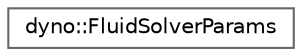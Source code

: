 digraph "Graphical Class Hierarchy"
{
 // LATEX_PDF_SIZE
  bgcolor="transparent";
  edge [fontname=Helvetica,fontsize=10,labelfontname=Helvetica,labelfontsize=10];
  node [fontname=Helvetica,fontsize=10,shape=box,height=0.2,width=0.4];
  rankdir="LR";
  Node0 [id="Node000000",label="dyno::FluidSolverParams",height=0.2,width=0.4,color="grey40", fillcolor="white", style="filled",URL="$structdyno_1_1_fluid_solver_params.html",tooltip=" "];
}
